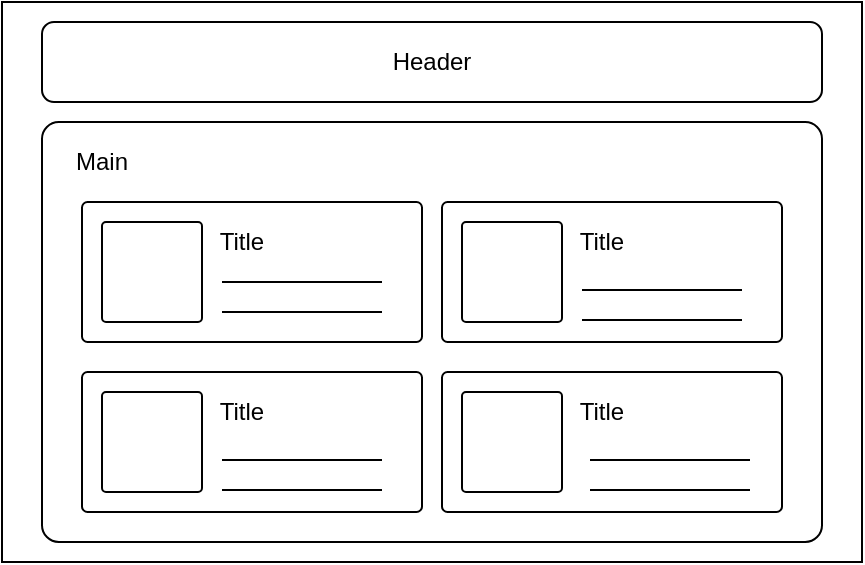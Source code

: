 <mxfile>
    <diagram id="g70mDLQedsytp3pdYTRp" name="Page-1">
        <mxGraphModel dx="480" dy="627" grid="1" gridSize="10" guides="1" tooltips="1" connect="1" arrows="1" fold="1" page="1" pageScale="1" pageWidth="827" pageHeight="1169" math="0" shadow="0">
            <root>
                <mxCell id="0"/>
                <mxCell id="1" parent="0"/>
                <mxCell id="2" value="" style="rounded=0;whiteSpace=wrap;html=1;" vertex="1" parent="1">
                    <mxGeometry x="40" y="40" width="430" height="280" as="geometry"/>
                </mxCell>
                <mxCell id="4" value="Header" style="rounded=1;whiteSpace=wrap;html=1;" vertex="1" parent="1">
                    <mxGeometry x="60" y="50" width="390" height="40" as="geometry"/>
                </mxCell>
                <mxCell id="5" value="" style="rounded=1;whiteSpace=wrap;html=1;arcSize=4;" vertex="1" parent="1">
                    <mxGeometry x="60" y="100" width="390" height="210" as="geometry"/>
                </mxCell>
                <mxCell id="6" value="Main" style="text;html=1;strokeColor=none;fillColor=none;align=center;verticalAlign=middle;whiteSpace=wrap;rounded=0;" vertex="1" parent="1">
                    <mxGeometry x="70" y="110" width="40" height="20" as="geometry"/>
                </mxCell>
                <mxCell id="7" value="" style="rounded=1;whiteSpace=wrap;html=1;arcSize=4;" vertex="1" parent="1">
                    <mxGeometry x="80" y="140" width="170" height="70" as="geometry"/>
                </mxCell>
                <mxCell id="9" value="" style="rounded=1;whiteSpace=wrap;html=1;arcSize=4;" vertex="1" parent="1">
                    <mxGeometry x="80" y="225" width="170" height="70" as="geometry"/>
                </mxCell>
                <mxCell id="10" value="" style="rounded=1;whiteSpace=wrap;html=1;arcSize=4;" vertex="1" parent="1">
                    <mxGeometry x="260" y="140" width="170" height="70" as="geometry"/>
                </mxCell>
                <mxCell id="11" value="" style="rounded=1;whiteSpace=wrap;html=1;arcSize=4;" vertex="1" parent="1">
                    <mxGeometry x="260" y="225" width="170" height="70" as="geometry"/>
                </mxCell>
                <mxCell id="12" value="" style="rounded=1;whiteSpace=wrap;html=1;arcSize=4;" vertex="1" parent="1">
                    <mxGeometry x="90" y="150" width="50" height="50" as="geometry"/>
                </mxCell>
                <mxCell id="13" value="" style="rounded=1;whiteSpace=wrap;html=1;arcSize=4;" vertex="1" parent="1">
                    <mxGeometry x="90" y="235" width="50" height="50" as="geometry"/>
                </mxCell>
                <mxCell id="14" value="" style="rounded=1;whiteSpace=wrap;html=1;arcSize=4;" vertex="1" parent="1">
                    <mxGeometry x="270" y="235" width="50" height="50" as="geometry"/>
                </mxCell>
                <mxCell id="15" value="" style="rounded=1;whiteSpace=wrap;html=1;arcSize=4;" vertex="1" parent="1">
                    <mxGeometry x="270" y="150" width="50" height="50" as="geometry"/>
                </mxCell>
                <mxCell id="16" value="Title" style="text;html=1;strokeColor=none;fillColor=none;align=center;verticalAlign=middle;whiteSpace=wrap;rounded=0;" vertex="1" parent="1">
                    <mxGeometry x="140" y="150" width="40" height="20" as="geometry"/>
                </mxCell>
                <mxCell id="17" value="Title" style="text;html=1;strokeColor=none;fillColor=none;align=center;verticalAlign=middle;whiteSpace=wrap;rounded=0;" vertex="1" parent="1">
                    <mxGeometry x="320" y="150" width="40" height="20" as="geometry"/>
                </mxCell>
                <mxCell id="18" value="Title" style="text;html=1;strokeColor=none;fillColor=none;align=center;verticalAlign=middle;whiteSpace=wrap;rounded=0;" vertex="1" parent="1">
                    <mxGeometry x="140" y="235" width="40" height="20" as="geometry"/>
                </mxCell>
                <mxCell id="19" value="Title" style="text;html=1;strokeColor=none;fillColor=none;align=center;verticalAlign=middle;whiteSpace=wrap;rounded=0;" vertex="1" parent="1">
                    <mxGeometry x="320" y="235" width="40" height="20" as="geometry"/>
                </mxCell>
                <mxCell id="21" value="" style="endArrow=none;html=1;" edge="1" parent="1">
                    <mxGeometry width="50" height="50" relative="1" as="geometry">
                        <mxPoint x="150" y="180" as="sourcePoint"/>
                        <mxPoint x="230" y="180" as="targetPoint"/>
                    </mxGeometry>
                </mxCell>
                <mxCell id="22" value="" style="endArrow=none;html=1;" edge="1" parent="1">
                    <mxGeometry width="50" height="50" relative="1" as="geometry">
                        <mxPoint x="150" y="195" as="sourcePoint"/>
                        <mxPoint x="230" y="195" as="targetPoint"/>
                    </mxGeometry>
                </mxCell>
                <mxCell id="23" value="" style="endArrow=none;html=1;" edge="1" parent="1">
                    <mxGeometry width="50" height="50" relative="1" as="geometry">
                        <mxPoint x="150" y="269" as="sourcePoint"/>
                        <mxPoint x="230" y="269" as="targetPoint"/>
                    </mxGeometry>
                </mxCell>
                <mxCell id="24" value="" style="endArrow=none;html=1;" edge="1" parent="1">
                    <mxGeometry width="50" height="50" relative="1" as="geometry">
                        <mxPoint x="150" y="284" as="sourcePoint"/>
                        <mxPoint x="230" y="284" as="targetPoint"/>
                    </mxGeometry>
                </mxCell>
                <mxCell id="25" value="" style="endArrow=none;html=1;" edge="1" parent="1">
                    <mxGeometry width="50" height="50" relative="1" as="geometry">
                        <mxPoint x="330" y="184" as="sourcePoint"/>
                        <mxPoint x="410" y="184" as="targetPoint"/>
                    </mxGeometry>
                </mxCell>
                <mxCell id="26" value="" style="endArrow=none;html=1;" edge="1" parent="1">
                    <mxGeometry width="50" height="50" relative="1" as="geometry">
                        <mxPoint x="330" y="199" as="sourcePoint"/>
                        <mxPoint x="410" y="199" as="targetPoint"/>
                    </mxGeometry>
                </mxCell>
                <mxCell id="27" value="" style="endArrow=none;html=1;" edge="1" parent="1">
                    <mxGeometry width="50" height="50" relative="1" as="geometry">
                        <mxPoint x="334" y="269" as="sourcePoint"/>
                        <mxPoint x="414" y="269" as="targetPoint"/>
                    </mxGeometry>
                </mxCell>
                <mxCell id="28" value="" style="endArrow=none;html=1;" edge="1" parent="1">
                    <mxGeometry width="50" height="50" relative="1" as="geometry">
                        <mxPoint x="334" y="284" as="sourcePoint"/>
                        <mxPoint x="414" y="284" as="targetPoint"/>
                    </mxGeometry>
                </mxCell>
            </root>
        </mxGraphModel>
    </diagram>
</mxfile>